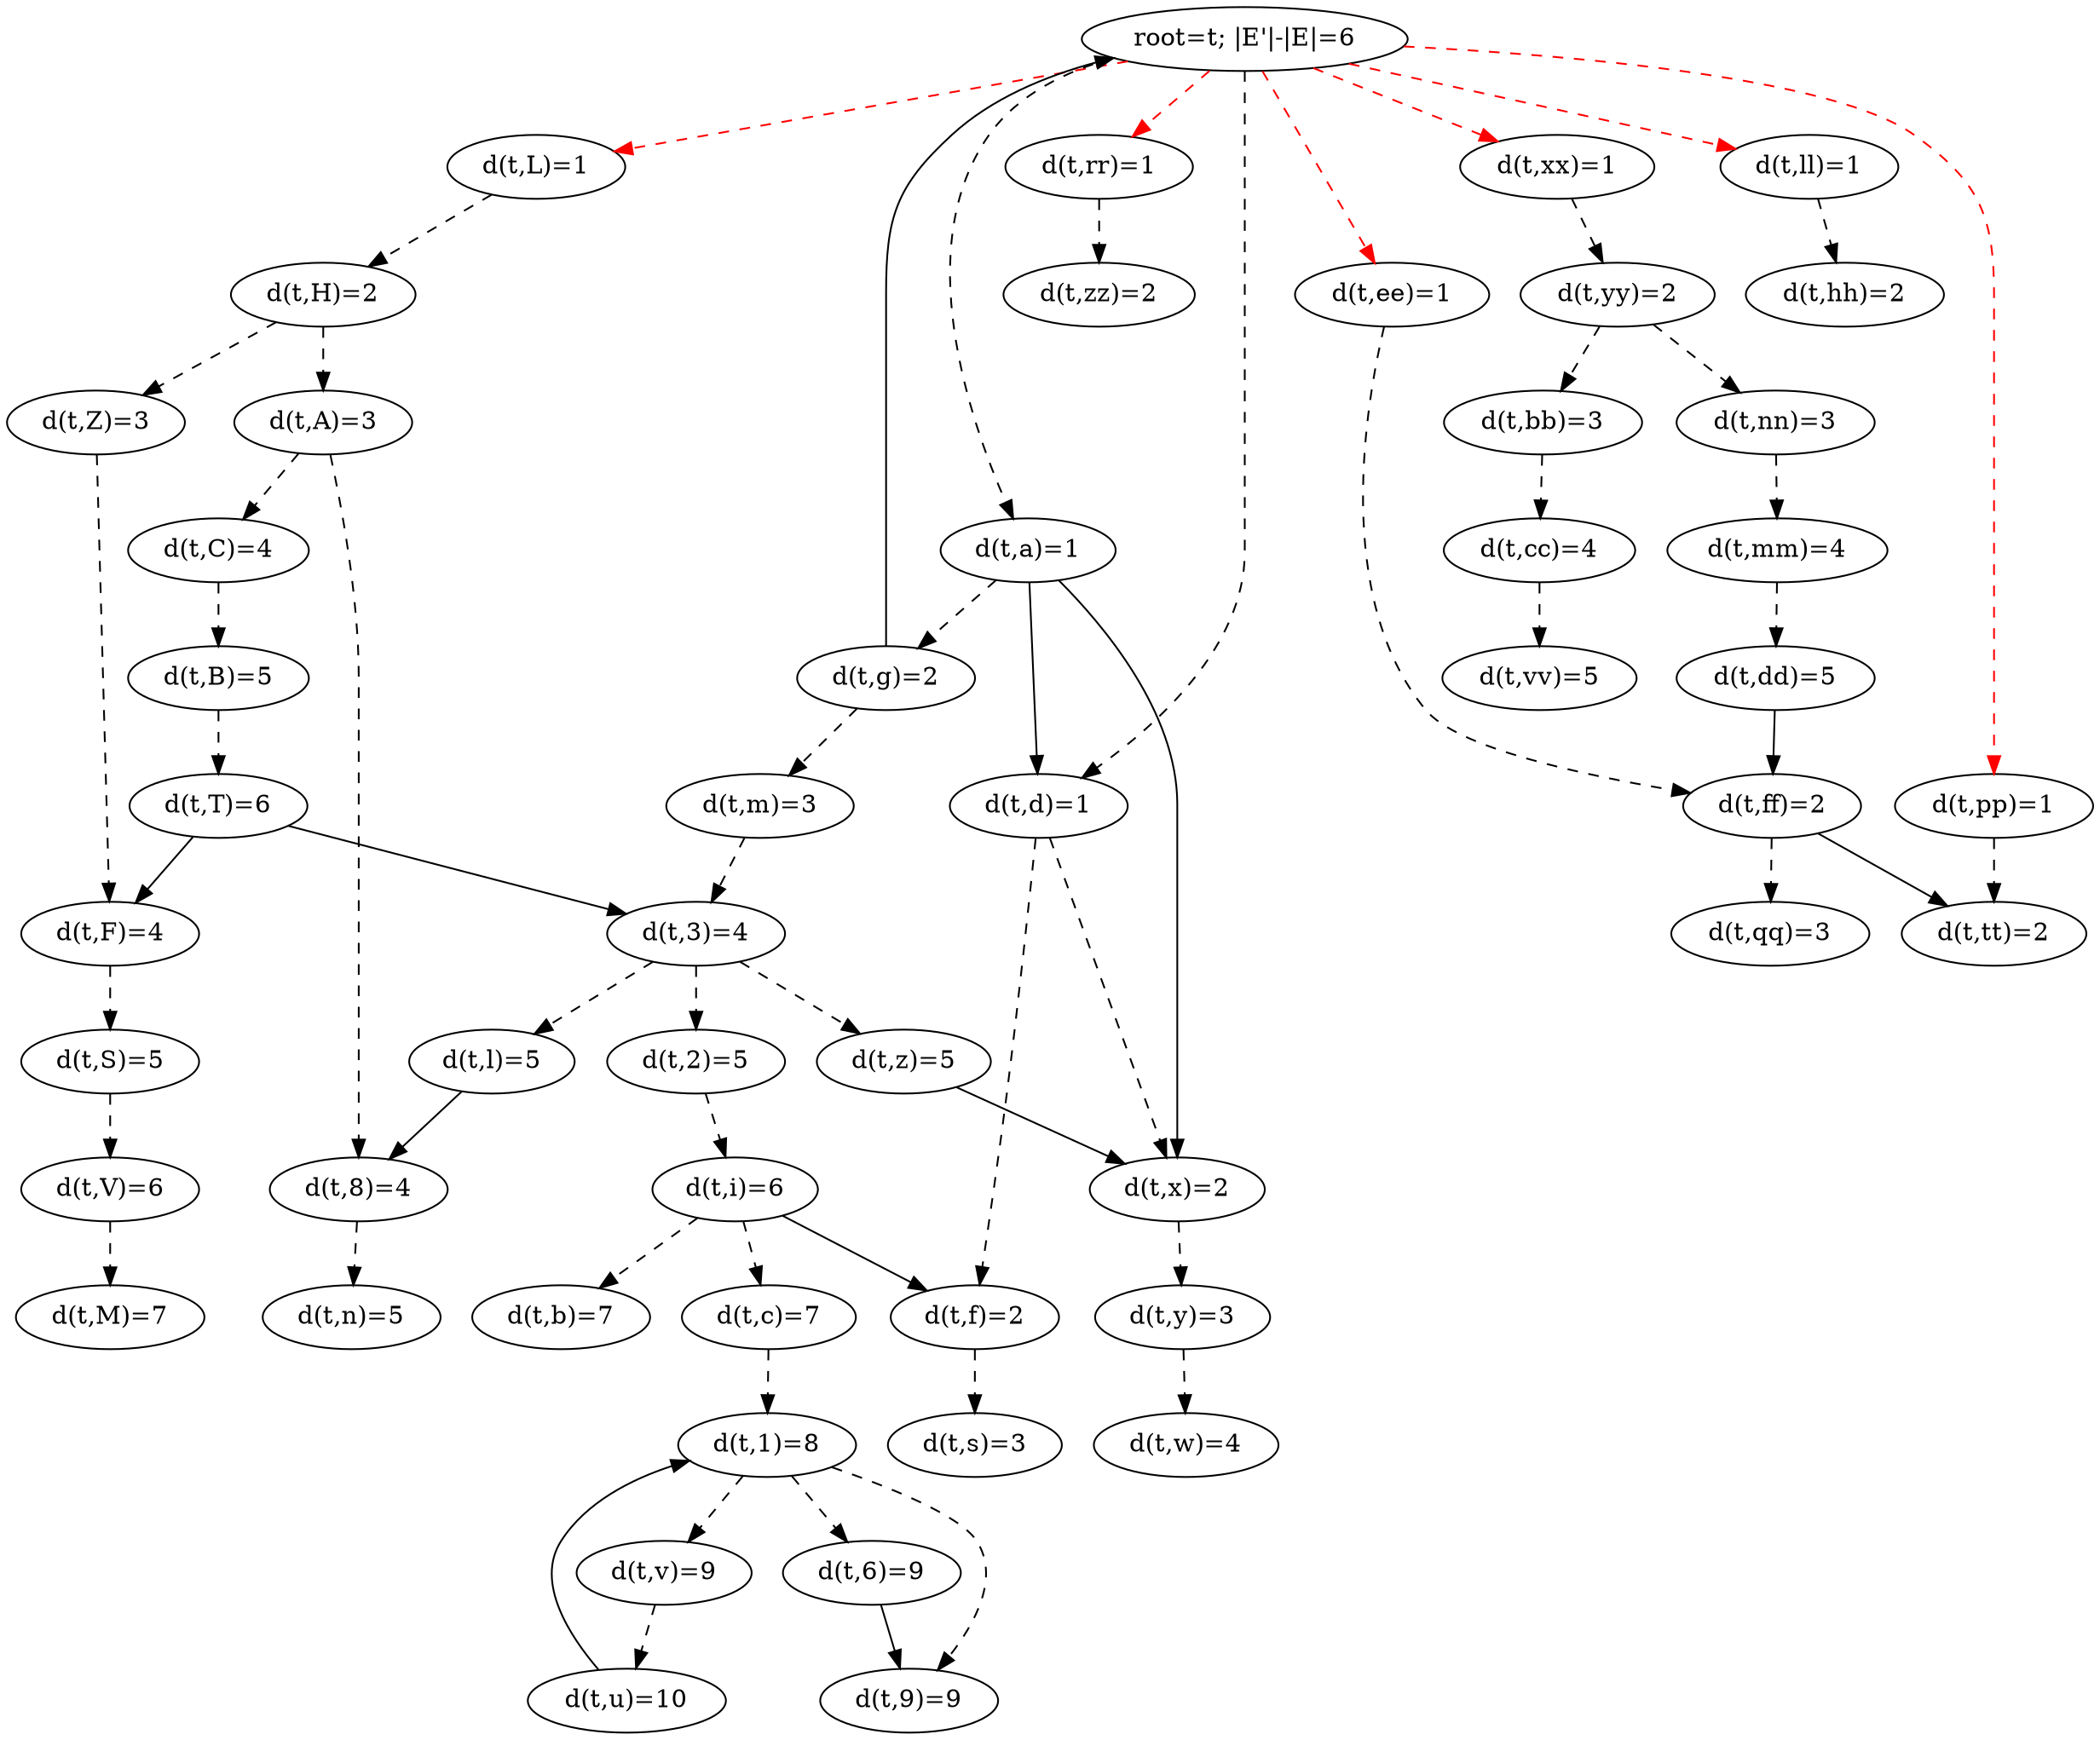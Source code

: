 digraph out {
M [label="d(t,M)=7"];
V [label="d(t,V)=6"];
V -> M [style=dashed];
S [label="d(t,S)=5"];
S -> V [style=dashed];
T [label="d(t,T)=6"];
T -> F;
T -> 3;
B [label="d(t,B)=5"];
B -> T [style=dashed];
C [label="d(t,C)=4"];
C -> B [style=dashed];
A [label="d(t,A)=3"];
A -> C [style=dashed];
A -> 8 [style=dashed];
F [label="d(t,F)=4"];
F -> S [style=dashed];
Z [label="d(t,Z)=3"];
Z -> F [style=dashed];
H [label="d(t,H)=2"];
H -> Z [style=dashed];
H -> A [style=dashed];
L [label="d(t,L)=1"];
L -> H [style=dashed];
n [label="d(t,n)=5"];
8 [label="d(t,8)=4"];
8 -> n [style=dashed];
6 [label="d(t,6)=9"];
6 -> 9;
u [label="d(t,u)=10"];
u -> 1;
9 [label="d(t,9)=9"];
v [label="d(t,v)=9"];
v -> u [style=dashed];
1 [label="d(t,1)=8"];
1 -> 6 [style=dashed];
1 -> 9 [style=dashed];
1 -> v [style=dashed];
s [label="d(t,s)=3"];
c [label="d(t,c)=7"];
c -> 1 [style=dashed];
zz [label="d(t,zz)=2"];
rr [label="d(t,rr)=1"];
rr -> zz [style=dashed];
qq [label="d(t,qq)=3"];
ee [label="d(t,ee)=1"];
ee -> ff [style=dashed];
pp [label="d(t,pp)=1"];
pp -> tt [style=dashed];
hh [label="d(t,hh)=2"];
ll [label="d(t,ll)=1"];
ll -> hh [style=dashed];
nn [label="d(t,nn)=3"];
nn -> mm [style=dashed];
tt [label="d(t,tt)=2"];
ff [label="d(t,ff)=2"];
ff -> qq [style=dashed];
ff -> tt;
dd [label="d(t,dd)=5"];
dd -> ff;
mm [label="d(t,mm)=4"];
mm -> dd [style=dashed];
vv [label="d(t,vv)=5"];
cc [label="d(t,cc)=4"];
cc -> vv [style=dashed];
bb [label="d(t,bb)=3"];
bb -> cc [style=dashed];
yy [label="d(t,yy)=2"];
yy -> nn [style=dashed];
yy -> bb [style=dashed];
xx [label="d(t,xx)=1"];
xx -> yy [style=dashed];
b [label="d(t,b)=7"];
i [label="d(t,i)=6"];
i -> f;
i -> c [style=dashed];
i -> b [style=dashed];
l [label="d(t,l)=5"];
l -> 8;
2 [label="d(t,2)=5"];
2 -> i [style=dashed];
z [label="d(t,z)=5"];
z -> x;
3 [label="d(t,3)=4"];
3 -> l [style=dashed];
3 -> 2 [style=dashed];
3 -> z [style=dashed];
f [label="d(t,f)=2"];
f -> s [style=dashed];
w [label="d(t,w)=4"];
y [label="d(t,y)=3"];
y -> w [style=dashed];
m [label="d(t,m)=3"];
m -> 3 [style=dashed];
t [label="root=t; |E'|-|E|=6"];
t -> L [style=dashed, color=red];
t -> rr [style=dashed, color=red];
t -> ee [style=dashed, color=red];
t -> pp [style=dashed, color=red];
t -> ll [style=dashed, color=red];
t -> xx [style=dashed, color=red];
t -> d [style=dashed];
t -> a [style=dashed];
x [label="d(t,x)=2"];
x -> y [style=dashed];
d [label="d(t,d)=1"];
d -> f [style=dashed];
d -> x [style=dashed];
g [label="d(t,g)=2"];
g -> m [style=dashed];
g -> t;
a [label="d(t,a)=1"];
a -> x;
a -> d;
a -> g [style=dashed];
}
